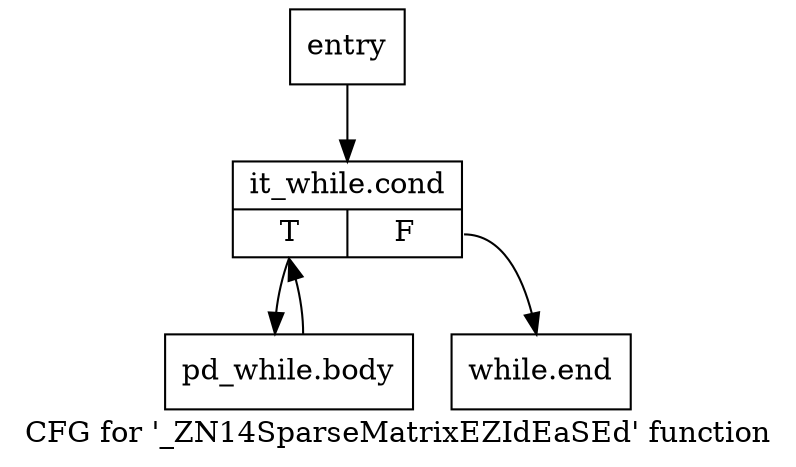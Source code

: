 digraph "CFG for '_ZN14SparseMatrixEZIdEaSEd' function" {
	label="CFG for '_ZN14SparseMatrixEZIdEaSEd' function";

	Node0x728df80 [shape=record,label="{entry}"];
	Node0x728df80 -> Node0x728dfd0;
	Node0x728dfd0 [shape=record,label="{it_while.cond|{<s0>T|<s1>F}}"];
	Node0x728dfd0:s0 -> Node0x728e020;
	Node0x728dfd0:s1 -> Node0x728e070;
	Node0x728e020 [shape=record,label="{pd_while.body}"];
	Node0x728e020 -> Node0x728dfd0;
	Node0x728e070 [shape=record,label="{while.end}"];
}
